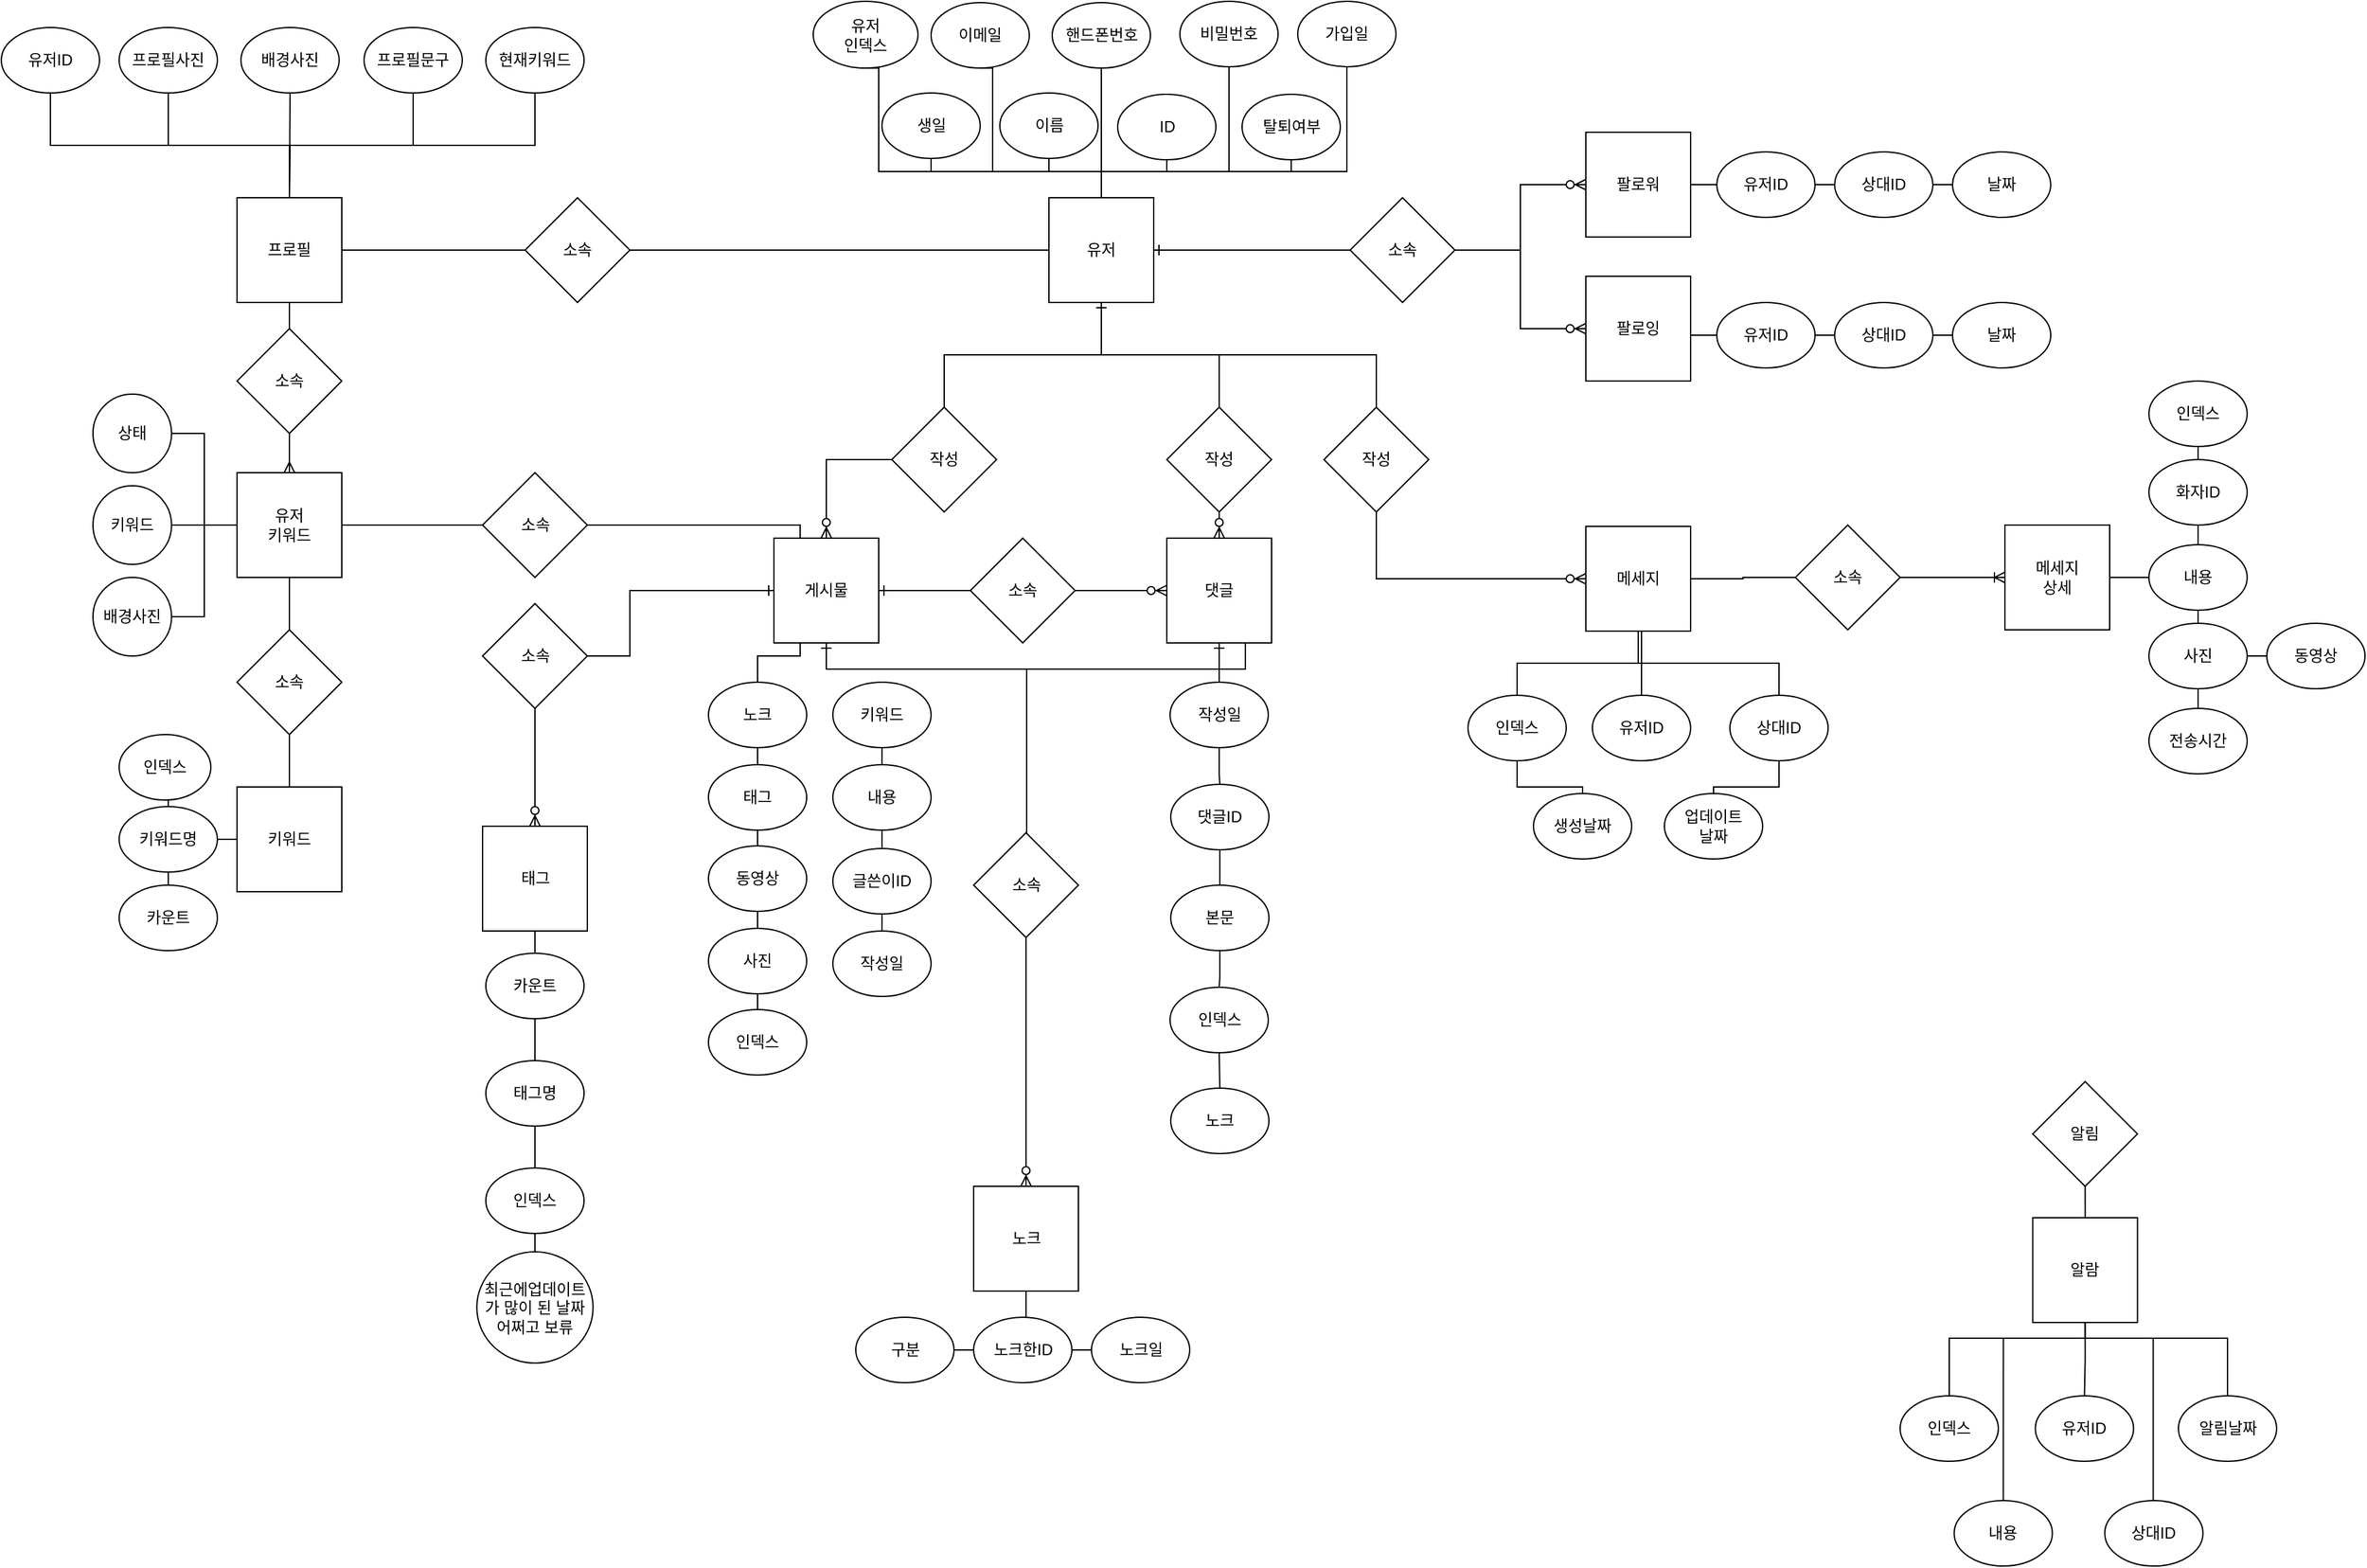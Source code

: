 <mxfile version="14.4.8" type="github">
  <diagram id="OJwl7VF2aaMQ7D2Qhbce" name="Page-1">
    <mxGraphModel dx="3056" dy="1055" grid="1" gridSize="10" guides="1" tooltips="1" connect="1" arrows="1" fold="1" page="1" pageScale="1" pageWidth="1169" pageHeight="1654" math="0" shadow="0">
      <root>
        <mxCell id="0" />
        <mxCell id="1" parent="0" />
        <mxCell id="9PiMVoSSLSlRTzpGpvO3-120" style="edgeStyle=orthogonalEdgeStyle;rounded=0;orthogonalLoop=1;jettySize=auto;html=1;exitX=1;exitY=0.5;exitDx=0;exitDy=0;startArrow=ERone;startFill=0;endArrow=none;endFill=0;" edge="1" parent="1" source="9PiMVoSSLSlRTzpGpvO3-22" target="9PiMVoSSLSlRTzpGpvO3-119">
          <mxGeometry relative="1" as="geometry" />
        </mxCell>
        <mxCell id="9PiMVoSSLSlRTzpGpvO3-180" style="edgeStyle=orthogonalEdgeStyle;rounded=0;orthogonalLoop=1;jettySize=auto;html=1;exitX=0.5;exitY=0;exitDx=0;exitDy=0;startArrow=none;startFill=0;endArrow=none;endFill=0;" edge="1" parent="1" source="9PiMVoSSLSlRTzpGpvO3-22" target="9PiMVoSSLSlRTzpGpvO3-33">
          <mxGeometry relative="1" as="geometry" />
        </mxCell>
        <mxCell id="9PiMVoSSLSlRTzpGpvO3-181" style="edgeStyle=orthogonalEdgeStyle;rounded=0;orthogonalLoop=1;jettySize=auto;html=1;exitX=0.5;exitY=0;exitDx=0;exitDy=0;entryX=0.5;entryY=1;entryDx=0;entryDy=0;startArrow=none;startFill=0;endArrow=none;endFill=0;" edge="1" parent="1" source="9PiMVoSSLSlRTzpGpvO3-22" target="9PiMVoSSLSlRTzpGpvO3-36">
          <mxGeometry relative="1" as="geometry" />
        </mxCell>
        <mxCell id="9PiMVoSSLSlRTzpGpvO3-184" style="edgeStyle=orthogonalEdgeStyle;rounded=0;orthogonalLoop=1;jettySize=auto;html=1;exitX=0.5;exitY=0;exitDx=0;exitDy=0;startArrow=none;startFill=0;endArrow=none;endFill=0;" edge="1" parent="1" source="9PiMVoSSLSlRTzpGpvO3-22" target="9PiMVoSSLSlRTzpGpvO3-60">
          <mxGeometry relative="1" as="geometry">
            <Array as="points">
              <mxPoint x="630" y="140" />
              <mxPoint x="775" y="140" />
            </Array>
          </mxGeometry>
        </mxCell>
        <mxCell id="9PiMVoSSLSlRTzpGpvO3-185" style="edgeStyle=orthogonalEdgeStyle;rounded=0;orthogonalLoop=1;jettySize=auto;html=1;exitX=0.5;exitY=0;exitDx=0;exitDy=0;startArrow=none;startFill=0;endArrow=none;endFill=0;" edge="1" parent="1" source="9PiMVoSSLSlRTzpGpvO3-22" target="9PiMVoSSLSlRTzpGpvO3-38">
          <mxGeometry relative="1" as="geometry">
            <Array as="points">
              <mxPoint x="630" y="140" />
              <mxPoint x="500" y="140" />
            </Array>
          </mxGeometry>
        </mxCell>
        <mxCell id="9PiMVoSSLSlRTzpGpvO3-207" style="edgeStyle=orthogonalEdgeStyle;rounded=0;orthogonalLoop=1;jettySize=auto;html=1;exitX=0.5;exitY=1;exitDx=0;exitDy=0;startArrow=ERone;startFill=0;endArrow=none;endFill=0;" edge="1" parent="1" source="9PiMVoSSLSlRTzpGpvO3-22" target="9PiMVoSSLSlRTzpGpvO3-205">
          <mxGeometry relative="1" as="geometry" />
        </mxCell>
        <mxCell id="9PiMVoSSLSlRTzpGpvO3-237" style="edgeStyle=orthogonalEdgeStyle;rounded=0;orthogonalLoop=1;jettySize=auto;html=1;exitX=0.5;exitY=1;exitDx=0;exitDy=0;startArrow=none;startFill=0;endArrow=none;endFill=0;" edge="1" parent="1" source="9PiMVoSSLSlRTzpGpvO3-22" target="9PiMVoSSLSlRTzpGpvO3-236">
          <mxGeometry relative="1" as="geometry" />
        </mxCell>
        <mxCell id="9PiMVoSSLSlRTzpGpvO3-22" value="유저" style="whiteSpace=wrap;html=1;aspect=fixed;" vertex="1" parent="1">
          <mxGeometry x="590" y="160" width="80" height="80" as="geometry" />
        </mxCell>
        <mxCell id="9PiMVoSSLSlRTzpGpvO3-173" style="edgeStyle=orthogonalEdgeStyle;rounded=0;orthogonalLoop=1;jettySize=auto;html=1;exitX=1;exitY=0.5;exitDx=0;exitDy=0;startArrow=none;startFill=0;endArrow=none;endFill=0;" edge="1" parent="1" source="9PiMVoSSLSlRTzpGpvO3-23" target="9PiMVoSSLSlRTzpGpvO3-70">
          <mxGeometry relative="1" as="geometry" />
        </mxCell>
        <mxCell id="9PiMVoSSLSlRTzpGpvO3-23" value="키워드" style="ellipse;whiteSpace=wrap;html=1;aspect=fixed;" vertex="1" parent="1">
          <mxGeometry x="-140" y="380" width="60" height="60" as="geometry" />
        </mxCell>
        <mxCell id="9PiMVoSSLSlRTzpGpvO3-42" style="edgeStyle=orthogonalEdgeStyle;rounded=0;orthogonalLoop=1;jettySize=auto;html=1;exitX=1;exitY=0.5;exitDx=0;exitDy=0;startArrow=none;startFill=0;endArrow=none;endFill=0;" edge="1" parent="1" source="9PiMVoSSLSlRTzpGpvO3-40" target="9PiMVoSSLSlRTzpGpvO3-41">
          <mxGeometry relative="1" as="geometry" />
        </mxCell>
        <mxCell id="9PiMVoSSLSlRTzpGpvO3-76" style="edgeStyle=orthogonalEdgeStyle;rounded=0;orthogonalLoop=1;jettySize=auto;html=1;exitX=0.5;exitY=1;exitDx=0;exitDy=0;startArrow=none;startFill=0;endArrow=none;endFill=0;" edge="1" parent="1" source="9PiMVoSSLSlRTzpGpvO3-40" target="9PiMVoSSLSlRTzpGpvO3-71">
          <mxGeometry relative="1" as="geometry" />
        </mxCell>
        <mxCell id="9PiMVoSSLSlRTzpGpvO3-40" value="프로필" style="whiteSpace=wrap;html=1;aspect=fixed;gradientColor=#ffffff;" vertex="1" parent="1">
          <mxGeometry x="-30" y="160" width="80" height="80" as="geometry" />
        </mxCell>
        <mxCell id="9PiMVoSSLSlRTzpGpvO3-43" style="edgeStyle=orthogonalEdgeStyle;rounded=0;orthogonalLoop=1;jettySize=auto;html=1;exitX=1;exitY=0.5;exitDx=0;exitDy=0;startArrow=none;startFill=0;endArrow=none;endFill=0;" edge="1" parent="1" source="9PiMVoSSLSlRTzpGpvO3-41" target="9PiMVoSSLSlRTzpGpvO3-22">
          <mxGeometry relative="1" as="geometry" />
        </mxCell>
        <mxCell id="9PiMVoSSLSlRTzpGpvO3-41" value="소속" style="rhombus;whiteSpace=wrap;html=1;gradientColor=#ffffff;" vertex="1" parent="1">
          <mxGeometry x="190" y="160" width="80" height="80" as="geometry" />
        </mxCell>
        <mxCell id="9PiMVoSSLSlRTzpGpvO3-169" style="edgeStyle=orthogonalEdgeStyle;rounded=0;orthogonalLoop=1;jettySize=auto;html=1;exitX=0.5;exitY=1;exitDx=0;exitDy=0;startArrow=none;startFill=0;endArrow=none;endFill=0;" edge="1" parent="1" source="9PiMVoSSLSlRTzpGpvO3-44" target="9PiMVoSSLSlRTzpGpvO3-40">
          <mxGeometry relative="1" as="geometry" />
        </mxCell>
        <mxCell id="9PiMVoSSLSlRTzpGpvO3-44" value="프로필사진" style="ellipse;whiteSpace=wrap;html=1;gradientColor=#ffffff;flipH=1;flipV=1;" vertex="1" parent="1">
          <mxGeometry x="-120" y="30" width="75" height="50" as="geometry" />
        </mxCell>
        <mxCell id="9PiMVoSSLSlRTzpGpvO3-170" style="edgeStyle=orthogonalEdgeStyle;rounded=0;orthogonalLoop=1;jettySize=auto;html=1;exitX=0.5;exitY=1;exitDx=0;exitDy=0;startArrow=none;startFill=0;endArrow=none;endFill=0;" edge="1" parent="1" source="9PiMVoSSLSlRTzpGpvO3-45">
          <mxGeometry relative="1" as="geometry">
            <mxPoint x="10" y="160" as="targetPoint" />
          </mxGeometry>
        </mxCell>
        <mxCell id="9PiMVoSSLSlRTzpGpvO3-45" value="배경사진" style="ellipse;whiteSpace=wrap;html=1;gradientColor=#ffffff;flipH=1;flipV=1;" vertex="1" parent="1">
          <mxGeometry x="-27" y="30" width="75" height="50" as="geometry" />
        </mxCell>
        <mxCell id="9PiMVoSSLSlRTzpGpvO3-57" style="edgeStyle=orthogonalEdgeStyle;rounded=0;orthogonalLoop=1;jettySize=auto;html=1;exitX=0.5;exitY=0;exitDx=0;exitDy=0;startArrow=none;startFill=0;endArrow=none;endFill=0;" edge="1" parent="1" source="9PiMVoSSLSlRTzpGpvO3-47" target="9PiMVoSSLSlRTzpGpvO3-56">
          <mxGeometry relative="1" as="geometry" />
        </mxCell>
        <mxCell id="9PiMVoSSLSlRTzpGpvO3-47" value="키워드" style="whiteSpace=wrap;html=1;aspect=fixed;gradientColor=#ffffff;" vertex="1" parent="1">
          <mxGeometry x="-30" y="610" width="80" height="80" as="geometry" />
        </mxCell>
        <mxCell id="9PiMVoSSLSlRTzpGpvO3-52" style="edgeStyle=orthogonalEdgeStyle;rounded=0;orthogonalLoop=1;jettySize=auto;html=1;exitX=1;exitY=0.5;exitDx=0;exitDy=0;entryX=0;entryY=0.5;entryDx=0;entryDy=0;startArrow=none;startFill=0;endArrow=none;endFill=0;" edge="1" parent="1" source="9PiMVoSSLSlRTzpGpvO3-49" target="9PiMVoSSLSlRTzpGpvO3-47">
          <mxGeometry relative="1" as="geometry" />
        </mxCell>
        <mxCell id="9PiMVoSSLSlRTzpGpvO3-228" style="edgeStyle=orthogonalEdgeStyle;rounded=0;orthogonalLoop=1;jettySize=auto;html=1;exitX=0.5;exitY=1;exitDx=0;exitDy=0;entryX=0.5;entryY=0;entryDx=0;entryDy=0;startArrow=none;startFill=0;endArrow=none;endFill=0;" edge="1" parent="1" source="9PiMVoSSLSlRTzpGpvO3-49" target="9PiMVoSSLSlRTzpGpvO3-130">
          <mxGeometry relative="1" as="geometry" />
        </mxCell>
        <mxCell id="9PiMVoSSLSlRTzpGpvO3-49" value="키워드명" style="ellipse;whiteSpace=wrap;html=1;gradientColor=#ffffff;flipH=1;flipV=1;" vertex="1" parent="1">
          <mxGeometry x="-120" y="625" width="75" height="50" as="geometry" />
        </mxCell>
        <mxCell id="9PiMVoSSLSlRTzpGpvO3-56" value="소속" style="rhombus;whiteSpace=wrap;html=1;gradientColor=#ffffff;" vertex="1" parent="1">
          <mxGeometry x="-30" y="490" width="80" height="80" as="geometry" />
        </mxCell>
        <mxCell id="9PiMVoSSLSlRTzpGpvO3-171" style="edgeStyle=orthogonalEdgeStyle;rounded=0;orthogonalLoop=1;jettySize=auto;html=1;exitX=0.5;exitY=1;exitDx=0;exitDy=0;startArrow=none;startFill=0;endArrow=none;endFill=0;" edge="1" parent="1" source="9PiMVoSSLSlRTzpGpvO3-59" target="9PiMVoSSLSlRTzpGpvO3-40">
          <mxGeometry relative="1" as="geometry" />
        </mxCell>
        <mxCell id="9PiMVoSSLSlRTzpGpvO3-59" value="프로필문구" style="ellipse;whiteSpace=wrap;html=1;gradientColor=#ffffff;flipH=1;flipV=1;" vertex="1" parent="1">
          <mxGeometry x="67" y="30" width="75" height="50" as="geometry" />
        </mxCell>
        <mxCell id="9PiMVoSSLSlRTzpGpvO3-168" style="edgeStyle=orthogonalEdgeStyle;rounded=0;orthogonalLoop=1;jettySize=auto;html=1;exitX=0.5;exitY=1;exitDx=0;exitDy=0;startArrow=none;startFill=0;endArrow=none;endFill=0;" edge="1" parent="1" source="9PiMVoSSLSlRTzpGpvO3-69">
          <mxGeometry relative="1" as="geometry">
            <mxPoint x="197.87" y="80.348" as="targetPoint" />
          </mxGeometry>
        </mxCell>
        <mxCell id="9PiMVoSSLSlRTzpGpvO3-172" style="edgeStyle=orthogonalEdgeStyle;rounded=0;orthogonalLoop=1;jettySize=auto;html=1;exitX=0.5;exitY=1;exitDx=0;exitDy=0;startArrow=none;startFill=0;endArrow=none;endFill=0;" edge="1" parent="1" source="9PiMVoSSLSlRTzpGpvO3-69">
          <mxGeometry relative="1" as="geometry">
            <mxPoint x="10" y="160" as="targetPoint" />
          </mxGeometry>
        </mxCell>
        <mxCell id="9PiMVoSSLSlRTzpGpvO3-69" value="현재키워드" style="ellipse;whiteSpace=wrap;html=1;gradientColor=#ffffff;flipH=1;flipV=1;" vertex="1" parent="1">
          <mxGeometry x="160" y="30" width="75" height="50" as="geometry" />
        </mxCell>
        <mxCell id="9PiMVoSSLSlRTzpGpvO3-78" style="edgeStyle=orthogonalEdgeStyle;rounded=0;orthogonalLoop=1;jettySize=auto;html=1;exitX=0.5;exitY=1;exitDx=0;exitDy=0;startArrow=none;startFill=0;endArrow=none;endFill=0;" edge="1" parent="1" source="9PiMVoSSLSlRTzpGpvO3-70" target="9PiMVoSSLSlRTzpGpvO3-56">
          <mxGeometry relative="1" as="geometry" />
        </mxCell>
        <mxCell id="9PiMVoSSLSlRTzpGpvO3-174" style="edgeStyle=orthogonalEdgeStyle;rounded=0;orthogonalLoop=1;jettySize=auto;html=1;exitX=0;exitY=0.5;exitDx=0;exitDy=0;startArrow=none;startFill=0;endArrow=none;endFill=0;" edge="1" parent="1" source="9PiMVoSSLSlRTzpGpvO3-70" target="9PiMVoSSLSlRTzpGpvO3-79">
          <mxGeometry relative="1" as="geometry" />
        </mxCell>
        <mxCell id="9PiMVoSSLSlRTzpGpvO3-175" style="edgeStyle=orthogonalEdgeStyle;rounded=0;orthogonalLoop=1;jettySize=auto;html=1;exitX=0;exitY=0.5;exitDx=0;exitDy=0;entryX=1;entryY=0.5;entryDx=0;entryDy=0;startArrow=none;startFill=0;endArrow=none;endFill=0;" edge="1" parent="1" source="9PiMVoSSLSlRTzpGpvO3-70" target="9PiMVoSSLSlRTzpGpvO3-72">
          <mxGeometry relative="1" as="geometry" />
        </mxCell>
        <mxCell id="9PiMVoSSLSlRTzpGpvO3-70" value="유저&lt;br&gt;키워드" style="whiteSpace=wrap;html=1;aspect=fixed;gradientColor=#ffffff;" vertex="1" parent="1">
          <mxGeometry x="-30" y="370" width="80" height="80" as="geometry" />
        </mxCell>
        <mxCell id="9PiMVoSSLSlRTzpGpvO3-77" style="edgeStyle=orthogonalEdgeStyle;rounded=0;orthogonalLoop=1;jettySize=auto;html=1;exitX=0.5;exitY=1;exitDx=0;exitDy=0;entryX=0.5;entryY=0;entryDx=0;entryDy=0;startArrow=none;startFill=0;endArrow=ERmany;endFill=0;" edge="1" parent="1" source="9PiMVoSSLSlRTzpGpvO3-71" target="9PiMVoSSLSlRTzpGpvO3-70">
          <mxGeometry relative="1" as="geometry" />
        </mxCell>
        <mxCell id="9PiMVoSSLSlRTzpGpvO3-71" value="소속" style="rhombus;whiteSpace=wrap;html=1;gradientColor=#ffffff;" vertex="1" parent="1">
          <mxGeometry x="-30" y="260" width="80" height="80" as="geometry" />
        </mxCell>
        <mxCell id="9PiMVoSSLSlRTzpGpvO3-72" value="배경사진" style="ellipse;whiteSpace=wrap;html=1;aspect=fixed;" vertex="1" parent="1">
          <mxGeometry x="-140" y="450" width="60" height="60" as="geometry" />
        </mxCell>
        <mxCell id="9PiMVoSSLSlRTzpGpvO3-79" value="상태" style="ellipse;whiteSpace=wrap;html=1;aspect=fixed;" vertex="1" parent="1">
          <mxGeometry x="-140" y="310" width="60" height="60" as="geometry" />
        </mxCell>
        <mxCell id="9PiMVoSSLSlRTzpGpvO3-240" style="edgeStyle=orthogonalEdgeStyle;rounded=0;orthogonalLoop=1;jettySize=auto;html=1;exitX=1;exitY=0.5;exitDx=0;exitDy=0;startArrow=ERone;startFill=0;endArrow=none;endFill=0;" edge="1" parent="1" source="9PiMVoSSLSlRTzpGpvO3-83" target="9PiMVoSSLSlRTzpGpvO3-239">
          <mxGeometry relative="1" as="geometry" />
        </mxCell>
        <mxCell id="9PiMVoSSLSlRTzpGpvO3-253" style="edgeStyle=orthogonalEdgeStyle;rounded=0;orthogonalLoop=1;jettySize=auto;html=1;exitX=0.5;exitY=1;exitDx=0;exitDy=0;startArrow=ERone;startFill=0;endArrow=none;endFill=0;" edge="1" parent="1" source="9PiMVoSSLSlRTzpGpvO3-83" target="9PiMVoSSLSlRTzpGpvO3-249">
          <mxGeometry relative="1" as="geometry">
            <Array as="points">
              <mxPoint x="420" y="520" />
              <mxPoint x="573" y="520" />
            </Array>
          </mxGeometry>
        </mxCell>
        <mxCell id="9PiMVoSSLSlRTzpGpvO3-83" value="게시물" style="whiteSpace=wrap;html=1;aspect=fixed;gradientColor=#ffffff;" vertex="1" parent="1">
          <mxGeometry x="380" y="420" width="80" height="80" as="geometry" />
        </mxCell>
        <mxCell id="9PiMVoSSLSlRTzpGpvO3-259" style="edgeStyle=orthogonalEdgeStyle;rounded=0;orthogonalLoop=1;jettySize=auto;html=1;exitX=0.5;exitY=1;exitDx=0;exitDy=0;startArrow=none;startFill=0;endArrow=none;endFill=0;" edge="1" parent="1" source="9PiMVoSSLSlRTzpGpvO3-87" target="9PiMVoSSLSlRTzpGpvO3-86">
          <mxGeometry relative="1" as="geometry" />
        </mxCell>
        <mxCell id="9PiMVoSSLSlRTzpGpvO3-87" value="동영상" style="ellipse;whiteSpace=wrap;html=1;gradientColor=#ffffff;flipH=1;flipV=1;" vertex="1" parent="1">
          <mxGeometry x="330" y="655" width="75" height="50" as="geometry" />
        </mxCell>
        <mxCell id="9PiMVoSSLSlRTzpGpvO3-229" style="edgeStyle=orthogonalEdgeStyle;rounded=0;orthogonalLoop=1;jettySize=auto;html=1;exitX=0.5;exitY=1;exitDx=0;exitDy=0;entryX=0.5;entryY=0;entryDx=0;entryDy=0;startArrow=none;startFill=0;endArrow=none;endFill=0;" edge="1" parent="1" source="9PiMVoSSLSlRTzpGpvO3-90" target="9PiMVoSSLSlRTzpGpvO3-49">
          <mxGeometry relative="1" as="geometry" />
        </mxCell>
        <mxCell id="9PiMVoSSLSlRTzpGpvO3-90" value="인덱스" style="ellipse;whiteSpace=wrap;html=1;gradientColor=#ffffff;flipH=1;flipV=1;" vertex="1" parent="1">
          <mxGeometry x="-120" y="570" width="70" height="50" as="geometry" />
        </mxCell>
        <mxCell id="9PiMVoSSLSlRTzpGpvO3-254" style="edgeStyle=orthogonalEdgeStyle;rounded=0;orthogonalLoop=1;jettySize=auto;html=1;exitX=0.5;exitY=1;exitDx=0;exitDy=0;startArrow=ERone;startFill=0;endArrow=none;endFill=0;" edge="1" parent="1" source="9PiMVoSSLSlRTzpGpvO3-94" target="9PiMVoSSLSlRTzpGpvO3-249">
          <mxGeometry relative="1" as="geometry">
            <Array as="points">
              <mxPoint x="720" y="520" />
              <mxPoint x="573" y="520" />
            </Array>
          </mxGeometry>
        </mxCell>
        <mxCell id="9PiMVoSSLSlRTzpGpvO3-272" style="edgeStyle=orthogonalEdgeStyle;rounded=0;orthogonalLoop=1;jettySize=auto;html=1;exitX=0.75;exitY=1;exitDx=0;exitDy=0;startArrow=none;startFill=0;endArrow=none;endFill=0;" edge="1" parent="1" source="9PiMVoSSLSlRTzpGpvO3-94" target="9PiMVoSSLSlRTzpGpvO3-96">
          <mxGeometry relative="1" as="geometry" />
        </mxCell>
        <mxCell id="9PiMVoSSLSlRTzpGpvO3-94" value="댓글" style="whiteSpace=wrap;html=1;aspect=fixed;gradientColor=#ffffff;" vertex="1" parent="1">
          <mxGeometry x="680" y="420" width="80" height="80" as="geometry" />
        </mxCell>
        <mxCell id="9PiMVoSSLSlRTzpGpvO3-273" style="edgeStyle=orthogonalEdgeStyle;rounded=0;orthogonalLoop=1;jettySize=auto;html=1;exitX=0.5;exitY=1;exitDx=0;exitDy=0;startArrow=none;startFill=0;endArrow=none;endFill=0;" edge="1" parent="1" source="9PiMVoSSLSlRTzpGpvO3-96" target="9PiMVoSSLSlRTzpGpvO3-98">
          <mxGeometry relative="1" as="geometry" />
        </mxCell>
        <mxCell id="9PiMVoSSLSlRTzpGpvO3-96" value="작성일" style="ellipse;whiteSpace=wrap;html=1;gradientColor=#ffffff;flipH=1;flipV=1;" vertex="1" parent="1">
          <mxGeometry x="682.5" y="530" width="75" height="50" as="geometry" />
        </mxCell>
        <mxCell id="9PiMVoSSLSlRTzpGpvO3-275" style="edgeStyle=orthogonalEdgeStyle;rounded=0;orthogonalLoop=1;jettySize=auto;html=1;exitX=0.5;exitY=1;exitDx=0;exitDy=0;startArrow=none;startFill=0;endArrow=none;endFill=0;" edge="1" parent="1" source="9PiMVoSSLSlRTzpGpvO3-97" target="9PiMVoSSLSlRTzpGpvO3-101">
          <mxGeometry relative="1" as="geometry" />
        </mxCell>
        <mxCell id="9PiMVoSSLSlRTzpGpvO3-97" value="본문" style="ellipse;whiteSpace=wrap;html=1;gradientColor=#ffffff;flipH=1;flipV=1;" vertex="1" parent="1">
          <mxGeometry x="683" y="685" width="75" height="50" as="geometry" />
        </mxCell>
        <mxCell id="9PiMVoSSLSlRTzpGpvO3-274" style="edgeStyle=orthogonalEdgeStyle;rounded=0;orthogonalLoop=1;jettySize=auto;html=1;exitX=0.5;exitY=1;exitDx=0;exitDy=0;entryX=0.5;entryY=0;entryDx=0;entryDy=0;startArrow=none;startFill=0;endArrow=none;endFill=0;" edge="1" parent="1" source="9PiMVoSSLSlRTzpGpvO3-98" target="9PiMVoSSLSlRTzpGpvO3-97">
          <mxGeometry relative="1" as="geometry" />
        </mxCell>
        <mxCell id="9PiMVoSSLSlRTzpGpvO3-98" value="댓글ID" style="ellipse;whiteSpace=wrap;html=1;gradientColor=#ffffff;flipH=1;flipV=1;" vertex="1" parent="1">
          <mxGeometry x="683" y="608" width="75" height="50" as="geometry" />
        </mxCell>
        <mxCell id="9PiMVoSSLSlRTzpGpvO3-100" value="노크" style="ellipse;whiteSpace=wrap;html=1;gradientColor=#ffffff;flipH=1;flipV=1;" vertex="1" parent="1">
          <mxGeometry x="683" y="840" width="75" height="50" as="geometry" />
        </mxCell>
        <mxCell id="9PiMVoSSLSlRTzpGpvO3-276" style="edgeStyle=orthogonalEdgeStyle;rounded=0;orthogonalLoop=1;jettySize=auto;html=1;exitX=0.5;exitY=1;exitDx=0;exitDy=0;entryX=0.5;entryY=0;entryDx=0;entryDy=0;startArrow=none;startFill=0;endArrow=none;endFill=0;" edge="1" parent="1" source="9PiMVoSSLSlRTzpGpvO3-101" target="9PiMVoSSLSlRTzpGpvO3-100">
          <mxGeometry relative="1" as="geometry" />
        </mxCell>
        <mxCell id="9PiMVoSSLSlRTzpGpvO3-101" value="인덱스" style="ellipse;whiteSpace=wrap;html=1;gradientColor=#ffffff;flipH=1;flipV=1;" vertex="1" parent="1">
          <mxGeometry x="682.5" y="763" width="75" height="50" as="geometry" />
        </mxCell>
        <mxCell id="9PiMVoSSLSlRTzpGpvO3-103" value="노크" style="whiteSpace=wrap;html=1;aspect=fixed;gradientColor=#ffffff;" vertex="1" parent="1">
          <mxGeometry x="532.5" y="915" width="80" height="80" as="geometry" />
        </mxCell>
        <mxCell id="9PiMVoSSLSlRTzpGpvO3-128" value="" style="edgeStyle=orthogonalEdgeStyle;rounded=0;orthogonalLoop=1;jettySize=auto;html=1;startArrow=none;startFill=0;endArrow=none;endFill=0;" edge="1" parent="1" source="9PiMVoSSLSlRTzpGpvO3-104" target="9PiMVoSSLSlRTzpGpvO3-103">
          <mxGeometry relative="1" as="geometry" />
        </mxCell>
        <mxCell id="9PiMVoSSLSlRTzpGpvO3-104" value="구분" style="ellipse;whiteSpace=wrap;html=1;gradientColor=#ffffff;flipH=1;flipV=1;" vertex="1" parent="1">
          <mxGeometry x="442.5" y="1015" width="75" height="50" as="geometry" />
        </mxCell>
        <mxCell id="9PiMVoSSLSlRTzpGpvO3-248" style="edgeStyle=orthogonalEdgeStyle;rounded=0;orthogonalLoop=1;jettySize=auto;html=1;exitX=1;exitY=0.5;exitDx=0;exitDy=0;entryX=0;entryY=0.5;entryDx=0;entryDy=0;startArrow=none;startFill=0;endArrow=none;endFill=0;" edge="1" parent="1" source="9PiMVoSSLSlRTzpGpvO3-105" target="9PiMVoSSLSlRTzpGpvO3-106">
          <mxGeometry relative="1" as="geometry" />
        </mxCell>
        <mxCell id="9PiMVoSSLSlRTzpGpvO3-105" value="노크한ID" style="ellipse;whiteSpace=wrap;html=1;gradientColor=#ffffff;flipH=1;flipV=1;" vertex="1" parent="1">
          <mxGeometry x="532.5" y="1015" width="75" height="50" as="geometry" />
        </mxCell>
        <mxCell id="9PiMVoSSLSlRTzpGpvO3-106" value="노크일" style="ellipse;whiteSpace=wrap;html=1;gradientColor=#ffffff;flipH=1;flipV=1;" vertex="1" parent="1">
          <mxGeometry x="622.5" y="1015" width="75" height="50" as="geometry" />
        </mxCell>
        <mxCell id="9PiMVoSSLSlRTzpGpvO3-110" value="팔로워" style="whiteSpace=wrap;html=1;aspect=fixed;" vertex="1" parent="1">
          <mxGeometry x="1000" y="110" width="80" height="80" as="geometry" />
        </mxCell>
        <mxCell id="9PiMVoSSLSlRTzpGpvO3-198" style="edgeStyle=orthogonalEdgeStyle;rounded=0;orthogonalLoop=1;jettySize=auto;html=1;exitX=0;exitY=0.5;exitDx=0;exitDy=0;entryX=1;entryY=0.5;entryDx=0;entryDy=0;startArrow=none;startFill=0;endArrow=none;endFill=0;" edge="1" parent="1" source="9PiMVoSSLSlRTzpGpvO3-111" target="9PiMVoSSLSlRTzpGpvO3-110">
          <mxGeometry relative="1" as="geometry" />
        </mxCell>
        <mxCell id="9PiMVoSSLSlRTzpGpvO3-111" value="유저ID" style="ellipse;whiteSpace=wrap;html=1;gradientColor=#ffffff;flipH=1;flipV=1;" vertex="1" parent="1">
          <mxGeometry x="1100" y="125" width="75" height="50" as="geometry" />
        </mxCell>
        <mxCell id="9PiMVoSSLSlRTzpGpvO3-199" style="edgeStyle=orthogonalEdgeStyle;rounded=0;orthogonalLoop=1;jettySize=auto;html=1;exitX=0;exitY=0.5;exitDx=0;exitDy=0;entryX=1;entryY=0.5;entryDx=0;entryDy=0;startArrow=none;startFill=0;endArrow=none;endFill=0;" edge="1" parent="1" source="9PiMVoSSLSlRTzpGpvO3-113" target="9PiMVoSSLSlRTzpGpvO3-111">
          <mxGeometry relative="1" as="geometry" />
        </mxCell>
        <mxCell id="9PiMVoSSLSlRTzpGpvO3-113" value="상대ID" style="ellipse;whiteSpace=wrap;html=1;gradientColor=#ffffff;flipH=1;flipV=1;" vertex="1" parent="1">
          <mxGeometry x="1190" y="125" width="75" height="50" as="geometry" />
        </mxCell>
        <mxCell id="9PiMVoSSLSlRTzpGpvO3-114" value="팔로잉" style="whiteSpace=wrap;html=1;aspect=fixed;" vertex="1" parent="1">
          <mxGeometry x="1000" y="220" width="80" height="80" as="geometry" />
        </mxCell>
        <mxCell id="9PiMVoSSLSlRTzpGpvO3-201" style="edgeStyle=orthogonalEdgeStyle;rounded=0;orthogonalLoop=1;jettySize=auto;html=1;exitX=0;exitY=0.5;exitDx=0;exitDy=0;entryX=1;entryY=0.5;entryDx=0;entryDy=0;startArrow=none;startFill=0;endArrow=none;endFill=0;" edge="1" parent="1" source="9PiMVoSSLSlRTzpGpvO3-115" target="9PiMVoSSLSlRTzpGpvO3-114">
          <mxGeometry relative="1" as="geometry" />
        </mxCell>
        <mxCell id="9PiMVoSSLSlRTzpGpvO3-115" value="유저ID" style="ellipse;whiteSpace=wrap;html=1;gradientColor=#ffffff;flipH=1;flipV=1;" vertex="1" parent="1">
          <mxGeometry x="1100" y="240" width="75" height="50" as="geometry" />
        </mxCell>
        <mxCell id="9PiMVoSSLSlRTzpGpvO3-202" style="edgeStyle=orthogonalEdgeStyle;rounded=0;orthogonalLoop=1;jettySize=auto;html=1;exitX=0;exitY=0.5;exitDx=0;exitDy=0;entryX=1;entryY=0.5;entryDx=0;entryDy=0;startArrow=none;startFill=0;endArrow=none;endFill=0;" edge="1" parent="1" source="9PiMVoSSLSlRTzpGpvO3-116" target="9PiMVoSSLSlRTzpGpvO3-115">
          <mxGeometry relative="1" as="geometry" />
        </mxCell>
        <mxCell id="9PiMVoSSLSlRTzpGpvO3-116" value="상대ID" style="ellipse;whiteSpace=wrap;html=1;gradientColor=#ffffff;flipH=1;flipV=1;" vertex="1" parent="1">
          <mxGeometry x="1190" y="240" width="75" height="50" as="geometry" />
        </mxCell>
        <mxCell id="9PiMVoSSLSlRTzpGpvO3-200" style="edgeStyle=orthogonalEdgeStyle;rounded=0;orthogonalLoop=1;jettySize=auto;html=1;exitX=0;exitY=0.5;exitDx=0;exitDy=0;entryX=1;entryY=0.5;entryDx=0;entryDy=0;startArrow=none;startFill=0;endArrow=none;endFill=0;" edge="1" parent="1" source="9PiMVoSSLSlRTzpGpvO3-117" target="9PiMVoSSLSlRTzpGpvO3-113">
          <mxGeometry relative="1" as="geometry" />
        </mxCell>
        <mxCell id="9PiMVoSSLSlRTzpGpvO3-117" value="날짜" style="ellipse;whiteSpace=wrap;html=1;gradientColor=#ffffff;flipH=1;flipV=1;" vertex="1" parent="1">
          <mxGeometry x="1280" y="125" width="75" height="50" as="geometry" />
        </mxCell>
        <mxCell id="9PiMVoSSLSlRTzpGpvO3-204" style="edgeStyle=orthogonalEdgeStyle;rounded=0;orthogonalLoop=1;jettySize=auto;html=1;exitX=0;exitY=0.5;exitDx=0;exitDy=0;entryX=1;entryY=0.5;entryDx=0;entryDy=0;startArrow=none;startFill=0;endArrow=none;endFill=0;" edge="1" parent="1" source="9PiMVoSSLSlRTzpGpvO3-118" target="9PiMVoSSLSlRTzpGpvO3-116">
          <mxGeometry relative="1" as="geometry" />
        </mxCell>
        <mxCell id="9PiMVoSSLSlRTzpGpvO3-118" value="날짜" style="ellipse;whiteSpace=wrap;html=1;gradientColor=#ffffff;flipH=1;flipV=1;" vertex="1" parent="1">
          <mxGeometry x="1280" y="240" width="75" height="50" as="geometry" />
        </mxCell>
        <mxCell id="9PiMVoSSLSlRTzpGpvO3-121" style="edgeStyle=orthogonalEdgeStyle;rounded=0;orthogonalLoop=1;jettySize=auto;html=1;exitX=1;exitY=0.5;exitDx=0;exitDy=0;entryX=0;entryY=0.5;entryDx=0;entryDy=0;startArrow=none;startFill=0;endArrow=ERzeroToMany;endFill=1;" edge="1" parent="1" source="9PiMVoSSLSlRTzpGpvO3-119" target="9PiMVoSSLSlRTzpGpvO3-110">
          <mxGeometry relative="1" as="geometry" />
        </mxCell>
        <mxCell id="9PiMVoSSLSlRTzpGpvO3-123" style="edgeStyle=orthogonalEdgeStyle;rounded=0;orthogonalLoop=1;jettySize=auto;html=1;exitX=1;exitY=0.5;exitDx=0;exitDy=0;startArrow=none;startFill=0;endArrow=ERzeroToMany;endFill=1;" edge="1" parent="1" source="9PiMVoSSLSlRTzpGpvO3-119" target="9PiMVoSSLSlRTzpGpvO3-114">
          <mxGeometry relative="1" as="geometry" />
        </mxCell>
        <mxCell id="9PiMVoSSLSlRTzpGpvO3-119" value="소속" style="rhombus;whiteSpace=wrap;html=1;gradientColor=#ffffff;" vertex="1" parent="1">
          <mxGeometry x="820" y="160" width="80" height="80" as="geometry" />
        </mxCell>
        <mxCell id="9PiMVoSSLSlRTzpGpvO3-268" style="edgeStyle=orthogonalEdgeStyle;rounded=0;orthogonalLoop=1;jettySize=auto;html=1;exitX=0.5;exitY=1;exitDx=0;exitDy=0;startArrow=none;startFill=0;endArrow=none;endFill=0;" edge="1" parent="1" source="9PiMVoSSLSlRTzpGpvO3-124" target="9PiMVoSSLSlRTzpGpvO3-129">
          <mxGeometry relative="1" as="geometry" />
        </mxCell>
        <mxCell id="9PiMVoSSLSlRTzpGpvO3-124" value="태그" style="whiteSpace=wrap;html=1;aspect=fixed;gradientColor=#ffffff;" vertex="1" parent="1">
          <mxGeometry x="157.5" y="640" width="80" height="80" as="geometry" />
        </mxCell>
        <mxCell id="9PiMVoSSLSlRTzpGpvO3-270" style="edgeStyle=orthogonalEdgeStyle;rounded=0;orthogonalLoop=1;jettySize=auto;html=1;exitX=0.5;exitY=1;exitDx=0;exitDy=0;startArrow=none;startFill=0;endArrow=none;endFill=0;" edge="1" parent="1" source="9PiMVoSSLSlRTzpGpvO3-125" target="9PiMVoSSLSlRTzpGpvO3-126">
          <mxGeometry relative="1" as="geometry" />
        </mxCell>
        <mxCell id="9PiMVoSSLSlRTzpGpvO3-125" value="태그명" style="ellipse;whiteSpace=wrap;html=1;gradientColor=#ffffff;flipH=1;flipV=1;" vertex="1" parent="1">
          <mxGeometry x="160" y="819" width="75" height="50" as="geometry" />
        </mxCell>
        <mxCell id="9PiMVoSSLSlRTzpGpvO3-271" style="edgeStyle=orthogonalEdgeStyle;rounded=0;orthogonalLoop=1;jettySize=auto;html=1;exitX=0.5;exitY=1;exitDx=0;exitDy=0;startArrow=none;startFill=0;endArrow=none;endFill=0;" edge="1" parent="1" source="9PiMVoSSLSlRTzpGpvO3-126" target="9PiMVoSSLSlRTzpGpvO3-134">
          <mxGeometry relative="1" as="geometry" />
        </mxCell>
        <mxCell id="9PiMVoSSLSlRTzpGpvO3-126" value="인덱스" style="ellipse;whiteSpace=wrap;html=1;gradientColor=#ffffff;flipH=1;flipV=1;" vertex="1" parent="1">
          <mxGeometry x="160" y="901" width="75" height="50" as="geometry" />
        </mxCell>
        <mxCell id="9PiMVoSSLSlRTzpGpvO3-269" style="edgeStyle=orthogonalEdgeStyle;rounded=0;orthogonalLoop=1;jettySize=auto;html=1;exitX=0.5;exitY=1;exitDx=0;exitDy=0;startArrow=none;startFill=0;endArrow=none;endFill=0;" edge="1" parent="1" source="9PiMVoSSLSlRTzpGpvO3-129" target="9PiMVoSSLSlRTzpGpvO3-125">
          <mxGeometry relative="1" as="geometry" />
        </mxCell>
        <mxCell id="9PiMVoSSLSlRTzpGpvO3-129" value="카운트" style="ellipse;whiteSpace=wrap;html=1;gradientColor=#ffffff;flipH=1;flipV=1;" vertex="1" parent="1">
          <mxGeometry x="160" y="737" width="75" height="50" as="geometry" />
        </mxCell>
        <mxCell id="9PiMVoSSLSlRTzpGpvO3-130" value="카운트" style="ellipse;whiteSpace=wrap;html=1;gradientColor=#ffffff;flipH=1;flipV=1;" vertex="1" parent="1">
          <mxGeometry x="-120" y="685" width="75" height="50" as="geometry" />
        </mxCell>
        <mxCell id="9PiMVoSSLSlRTzpGpvO3-134" value="최근에업데이트가 많이 된 날짜 어쩌고 보류" style="ellipse;whiteSpace=wrap;html=1;gradientColor=#ffffff;flipH=1;flipV=1;" vertex="1" parent="1">
          <mxGeometry x="153.125" y="965" width="88.75" height="85" as="geometry" />
        </mxCell>
        <mxCell id="9PiMVoSSLSlRTzpGpvO3-209" style="edgeStyle=orthogonalEdgeStyle;rounded=0;orthogonalLoop=1;jettySize=auto;html=1;exitX=1;exitY=0.5;exitDx=0;exitDy=0;entryX=0;entryY=0.5;entryDx=0;entryDy=0;startArrow=none;startFill=0;endArrow=none;endFill=0;" edge="1" parent="1" source="9PiMVoSSLSlRTzpGpvO3-136" target="9PiMVoSSLSlRTzpGpvO3-206">
          <mxGeometry relative="1" as="geometry" />
        </mxCell>
        <mxCell id="9PiMVoSSLSlRTzpGpvO3-283" style="edgeStyle=orthogonalEdgeStyle;rounded=0;orthogonalLoop=1;jettySize=auto;html=1;exitX=0.5;exitY=1;exitDx=0;exitDy=0;startArrow=none;startFill=0;endArrow=none;endFill=0;entryX=0.5;entryY=0;entryDx=0;entryDy=0;" edge="1" parent="1" source="9PiMVoSSLSlRTzpGpvO3-136" target="9PiMVoSSLSlRTzpGpvO3-145">
          <mxGeometry relative="1" as="geometry">
            <Array as="points">
              <mxPoint x="1043" y="491" />
            </Array>
          </mxGeometry>
        </mxCell>
        <mxCell id="9PiMVoSSLSlRTzpGpvO3-284" style="edgeStyle=orthogonalEdgeStyle;rounded=0;orthogonalLoop=1;jettySize=auto;html=1;exitX=0.5;exitY=1;exitDx=0;exitDy=0;startArrow=none;startFill=0;endArrow=none;endFill=0;" edge="1" parent="1" source="9PiMVoSSLSlRTzpGpvO3-136" target="9PiMVoSSLSlRTzpGpvO3-142">
          <mxGeometry relative="1" as="geometry" />
        </mxCell>
        <mxCell id="9PiMVoSSLSlRTzpGpvO3-285" style="edgeStyle=orthogonalEdgeStyle;rounded=0;orthogonalLoop=1;jettySize=auto;html=1;exitX=0.5;exitY=1;exitDx=0;exitDy=0;startArrow=none;startFill=0;endArrow=none;endFill=0;" edge="1" parent="1" source="9PiMVoSSLSlRTzpGpvO3-136" target="9PiMVoSSLSlRTzpGpvO3-152">
          <mxGeometry relative="1" as="geometry" />
        </mxCell>
        <mxCell id="9PiMVoSSLSlRTzpGpvO3-136" value="메세지" style="whiteSpace=wrap;html=1;aspect=fixed;gradientColor=#ffffff;" vertex="1" parent="1">
          <mxGeometry x="1000" y="411" width="80" height="80" as="geometry" />
        </mxCell>
        <mxCell id="9PiMVoSSLSlRTzpGpvO3-139" value="업데이트&lt;br&gt;날짜" style="ellipse;whiteSpace=wrap;html=1;gradientColor=#ffffff;flipH=1;flipV=1;" vertex="1" parent="1">
          <mxGeometry x="1060" y="615" width="75" height="50" as="geometry" />
        </mxCell>
        <mxCell id="9PiMVoSSLSlRTzpGpvO3-140" value="메세지&lt;br&gt;상세" style="whiteSpace=wrap;html=1;aspect=fixed;gradientColor=#ffffff;" vertex="1" parent="1">
          <mxGeometry x="1320" y="410" width="80" height="80" as="geometry" />
        </mxCell>
        <mxCell id="9PiMVoSSLSlRTzpGpvO3-277" style="edgeStyle=orthogonalEdgeStyle;rounded=0;orthogonalLoop=1;jettySize=auto;html=1;exitX=0.5;exitY=1;exitDx=0;exitDy=0;startArrow=none;startFill=0;endArrow=none;endFill=0;" edge="1" parent="1" source="9PiMVoSSLSlRTzpGpvO3-141" target="9PiMVoSSLSlRTzpGpvO3-143">
          <mxGeometry relative="1" as="geometry" />
        </mxCell>
        <mxCell id="9PiMVoSSLSlRTzpGpvO3-141" value="인덱스" style="ellipse;whiteSpace=wrap;html=1;gradientColor=#ffffff;flipH=1;flipV=1;" vertex="1" parent="1">
          <mxGeometry x="1430" y="300" width="75" height="50" as="geometry" />
        </mxCell>
        <mxCell id="9PiMVoSSLSlRTzpGpvO3-286" style="edgeStyle=orthogonalEdgeStyle;rounded=0;orthogonalLoop=1;jettySize=auto;html=1;exitX=0.5;exitY=1;exitDx=0;exitDy=0;startArrow=none;startFill=0;endArrow=none;endFill=0;" edge="1" parent="1" source="9PiMVoSSLSlRTzpGpvO3-142" target="9PiMVoSSLSlRTzpGpvO3-161">
          <mxGeometry relative="1" as="geometry" />
        </mxCell>
        <mxCell id="9PiMVoSSLSlRTzpGpvO3-142" value="인덱스" style="ellipse;whiteSpace=wrap;html=1;gradientColor=#ffffff;flipH=1;flipV=1;" vertex="1" parent="1">
          <mxGeometry x="910" y="540" width="75" height="50" as="geometry" />
        </mxCell>
        <mxCell id="9PiMVoSSLSlRTzpGpvO3-278" style="edgeStyle=orthogonalEdgeStyle;rounded=0;orthogonalLoop=1;jettySize=auto;html=1;exitX=0.5;exitY=1;exitDx=0;exitDy=0;entryX=0.5;entryY=0;entryDx=0;entryDy=0;startArrow=none;startFill=0;endArrow=none;endFill=0;" edge="1" parent="1" source="9PiMVoSSLSlRTzpGpvO3-143" target="9PiMVoSSLSlRTzpGpvO3-157">
          <mxGeometry relative="1" as="geometry" />
        </mxCell>
        <mxCell id="9PiMVoSSLSlRTzpGpvO3-143" value="화자ID" style="ellipse;whiteSpace=wrap;html=1;gradientColor=#ffffff;flipH=1;flipV=1;" vertex="1" parent="1">
          <mxGeometry x="1430" y="360" width="75" height="50" as="geometry" />
        </mxCell>
        <mxCell id="9PiMVoSSLSlRTzpGpvO3-145" value="유저ID" style="ellipse;whiteSpace=wrap;html=1;gradientColor=#ffffff;flipH=1;flipV=1;" vertex="1" parent="1">
          <mxGeometry x="1005" y="540" width="75" height="50" as="geometry" />
        </mxCell>
        <mxCell id="9PiMVoSSLSlRTzpGpvO3-287" style="edgeStyle=orthogonalEdgeStyle;rounded=0;orthogonalLoop=1;jettySize=auto;html=1;exitX=0.5;exitY=1;exitDx=0;exitDy=0;entryX=0.5;entryY=0;entryDx=0;entryDy=0;startArrow=none;startFill=0;endArrow=none;endFill=0;" edge="1" parent="1" source="9PiMVoSSLSlRTzpGpvO3-152" target="9PiMVoSSLSlRTzpGpvO3-139">
          <mxGeometry relative="1" as="geometry" />
        </mxCell>
        <mxCell id="9PiMVoSSLSlRTzpGpvO3-152" value="상대ID" style="ellipse;whiteSpace=wrap;html=1;gradientColor=#ffffff;flipH=1;flipV=1;" vertex="1" parent="1">
          <mxGeometry x="1110" y="540" width="75" height="50" as="geometry" />
        </mxCell>
        <mxCell id="9PiMVoSSLSlRTzpGpvO3-279" style="edgeStyle=orthogonalEdgeStyle;rounded=0;orthogonalLoop=1;jettySize=auto;html=1;exitX=0.5;exitY=1;exitDx=0;exitDy=0;entryX=0.5;entryY=0;entryDx=0;entryDy=0;startArrow=none;startFill=0;endArrow=none;endFill=0;" edge="1" parent="1" source="9PiMVoSSLSlRTzpGpvO3-157" target="9PiMVoSSLSlRTzpGpvO3-158">
          <mxGeometry relative="1" as="geometry" />
        </mxCell>
        <mxCell id="9PiMVoSSLSlRTzpGpvO3-282" style="edgeStyle=orthogonalEdgeStyle;rounded=0;orthogonalLoop=1;jettySize=auto;html=1;exitX=0;exitY=0.5;exitDx=0;exitDy=0;entryX=1;entryY=0.5;entryDx=0;entryDy=0;startArrow=none;startFill=0;endArrow=none;endFill=0;" edge="1" parent="1" source="9PiMVoSSLSlRTzpGpvO3-157" target="9PiMVoSSLSlRTzpGpvO3-140">
          <mxGeometry relative="1" as="geometry" />
        </mxCell>
        <mxCell id="9PiMVoSSLSlRTzpGpvO3-157" value="내용" style="ellipse;whiteSpace=wrap;html=1;gradientColor=#ffffff;flipH=1;flipV=1;" vertex="1" parent="1">
          <mxGeometry x="1430" y="425" width="75" height="50" as="geometry" />
        </mxCell>
        <mxCell id="9PiMVoSSLSlRTzpGpvO3-280" style="edgeStyle=orthogonalEdgeStyle;rounded=0;orthogonalLoop=1;jettySize=auto;html=1;exitX=0.5;exitY=1;exitDx=0;exitDy=0;startArrow=none;startFill=0;endArrow=none;endFill=0;" edge="1" parent="1" source="9PiMVoSSLSlRTzpGpvO3-158" target="9PiMVoSSLSlRTzpGpvO3-159">
          <mxGeometry relative="1" as="geometry" />
        </mxCell>
        <mxCell id="9PiMVoSSLSlRTzpGpvO3-281" style="edgeStyle=orthogonalEdgeStyle;rounded=0;orthogonalLoop=1;jettySize=auto;html=1;exitX=1;exitY=0.5;exitDx=0;exitDy=0;entryX=0;entryY=0.5;entryDx=0;entryDy=0;startArrow=none;startFill=0;endArrow=none;endFill=0;" edge="1" parent="1" source="9PiMVoSSLSlRTzpGpvO3-158" target="9PiMVoSSLSlRTzpGpvO3-160">
          <mxGeometry relative="1" as="geometry" />
        </mxCell>
        <mxCell id="9PiMVoSSLSlRTzpGpvO3-158" value="사진" style="ellipse;whiteSpace=wrap;html=1;gradientColor=#ffffff;flipH=1;flipV=1;" vertex="1" parent="1">
          <mxGeometry x="1430" y="485" width="75" height="50" as="geometry" />
        </mxCell>
        <mxCell id="9PiMVoSSLSlRTzpGpvO3-159" value="전송시간" style="ellipse;whiteSpace=wrap;html=1;gradientColor=#ffffff;flipH=1;flipV=1;" vertex="1" parent="1">
          <mxGeometry x="1430" y="550" width="75" height="50" as="geometry" />
        </mxCell>
        <mxCell id="9PiMVoSSLSlRTzpGpvO3-160" value="동영상" style="ellipse;whiteSpace=wrap;html=1;gradientColor=#ffffff;flipH=1;flipV=1;" vertex="1" parent="1">
          <mxGeometry x="1520" y="485" width="75" height="50" as="geometry" />
        </mxCell>
        <mxCell id="9PiMVoSSLSlRTzpGpvO3-161" value="생성날짜" style="ellipse;whiteSpace=wrap;html=1;gradientColor=#ffffff;flipH=1;flipV=1;" vertex="1" parent="1">
          <mxGeometry x="960" y="615" width="75" height="50" as="geometry" />
        </mxCell>
        <mxCell id="9PiMVoSSLSlRTzpGpvO3-216" style="edgeStyle=orthogonalEdgeStyle;rounded=0;orthogonalLoop=1;jettySize=auto;html=1;exitX=0.5;exitY=1;exitDx=0;exitDy=0;startArrow=none;startFill=0;endArrow=none;endFill=0;" edge="1" parent="1" source="9PiMVoSSLSlRTzpGpvO3-162" target="9PiMVoSSLSlRTzpGpvO3-164">
          <mxGeometry relative="1" as="geometry" />
        </mxCell>
        <mxCell id="9PiMVoSSLSlRTzpGpvO3-217" style="edgeStyle=orthogonalEdgeStyle;rounded=0;orthogonalLoop=1;jettySize=auto;html=1;exitX=0.5;exitY=1;exitDx=0;exitDy=0;startArrow=none;startFill=0;endArrow=none;endFill=0;" edge="1" parent="1">
          <mxGeometry relative="1" as="geometry">
            <mxPoint x="1381.25" y="1031" as="sourcePoint" />
            <mxPoint x="1490.0" y="1087.0" as="targetPoint" />
            <Array as="points">
              <mxPoint x="1490.25" y="1031" />
            </Array>
          </mxGeometry>
        </mxCell>
        <mxCell id="9PiMVoSSLSlRTzpGpvO3-218" style="edgeStyle=orthogonalEdgeStyle;rounded=0;orthogonalLoop=1;jettySize=auto;html=1;exitX=0.5;exitY=1;exitDx=0;exitDy=0;startArrow=none;startFill=0;endArrow=none;endFill=0;" edge="1" parent="1">
          <mxGeometry relative="1" as="geometry">
            <mxPoint x="1381.25" y="1031" as="sourcePoint" />
            <mxPoint x="1277.5" y="1087.0" as="targetPoint" />
            <Array as="points">
              <mxPoint x="1277.25" y="1031" />
            </Array>
          </mxGeometry>
        </mxCell>
        <mxCell id="9PiMVoSSLSlRTzpGpvO3-219" style="edgeStyle=orthogonalEdgeStyle;rounded=0;orthogonalLoop=1;jettySize=auto;html=1;exitX=0.5;exitY=1;exitDx=0;exitDy=0;startArrow=none;startFill=0;endArrow=none;endFill=0;entryX=0.5;entryY=0;entryDx=0;entryDy=0;" edge="1" parent="1" target="9PiMVoSSLSlRTzpGpvO3-166">
          <mxGeometry relative="1" as="geometry">
            <mxPoint x="1381.25" y="1031" as="sourcePoint" />
            <mxPoint x="1318.25" y="1144" as="targetPoint" />
            <Array as="points">
              <mxPoint x="1318.25" y="1031" />
            </Array>
          </mxGeometry>
        </mxCell>
        <mxCell id="9PiMVoSSLSlRTzpGpvO3-222" style="edgeStyle=orthogonalEdgeStyle;rounded=0;orthogonalLoop=1;jettySize=auto;html=1;exitX=0.5;exitY=1;exitDx=0;exitDy=0;startArrow=none;startFill=0;endArrow=none;endFill=0;" edge="1" parent="1" target="9PiMVoSSLSlRTzpGpvO3-167">
          <mxGeometry relative="1" as="geometry">
            <mxPoint x="1381.25" y="1016" as="sourcePoint" />
            <mxPoint x="1433.75" y="1152.0" as="targetPoint" />
            <Array as="points">
              <mxPoint x="1381.25" y="1031" />
              <mxPoint x="1433.25" y="1031" />
            </Array>
          </mxGeometry>
        </mxCell>
        <mxCell id="9PiMVoSSLSlRTzpGpvO3-162" value="알람" style="whiteSpace=wrap;html=1;aspect=fixed;gradientColor=#ffffff;" vertex="1" parent="1">
          <mxGeometry x="1341.25" y="939" width="80" height="80" as="geometry" />
        </mxCell>
        <mxCell id="9PiMVoSSLSlRTzpGpvO3-163" value="인덱스" style="ellipse;whiteSpace=wrap;html=1;gradientColor=#ffffff;flipH=1;flipV=0;" vertex="1" parent="1">
          <mxGeometry x="1240" y="1075" width="75" height="50" as="geometry" />
        </mxCell>
        <mxCell id="9PiMVoSSLSlRTzpGpvO3-164" value="유저ID" style="ellipse;whiteSpace=wrap;html=1;gradientColor=#ffffff;flipH=1;flipV=0;" vertex="1" parent="1">
          <mxGeometry x="1343.25" y="1075" width="75" height="50" as="geometry" />
        </mxCell>
        <mxCell id="9PiMVoSSLSlRTzpGpvO3-165" value="알림날짜" style="ellipse;whiteSpace=wrap;html=1;gradientColor=#ffffff;flipH=1;flipV=0;" vertex="1" parent="1">
          <mxGeometry x="1452.5" y="1075" width="75" height="50" as="geometry" />
        </mxCell>
        <mxCell id="9PiMVoSSLSlRTzpGpvO3-166" value="내용" style="ellipse;whiteSpace=wrap;html=1;gradientColor=#ffffff;flipH=1;flipV=1;" vertex="1" parent="1">
          <mxGeometry x="1281.25" y="1155" width="75" height="50" as="geometry" />
        </mxCell>
        <mxCell id="9PiMVoSSLSlRTzpGpvO3-167" value="상대ID" style="ellipse;whiteSpace=wrap;html=1;gradientColor=#ffffff;flipH=1;flipV=1;" vertex="1" parent="1">
          <mxGeometry x="1396.25" y="1155" width="75" height="50" as="geometry" />
        </mxCell>
        <mxCell id="9PiMVoSSLSlRTzpGpvO3-177" style="edgeStyle=orthogonalEdgeStyle;rounded=0;orthogonalLoop=1;jettySize=auto;html=1;exitX=0.5;exitY=1;exitDx=0;exitDy=0;entryX=0.5;entryY=0;entryDx=0;entryDy=0;startArrow=none;startFill=0;endArrow=none;endFill=0;" edge="1" parent="1" source="9PiMVoSSLSlRTzpGpvO3-176" target="9PiMVoSSLSlRTzpGpvO3-40">
          <mxGeometry relative="1" as="geometry" />
        </mxCell>
        <mxCell id="9PiMVoSSLSlRTzpGpvO3-176" value="유저ID" style="ellipse;whiteSpace=wrap;html=1;gradientColor=#ffffff;flipH=1;flipV=1;" vertex="1" parent="1">
          <mxGeometry x="-210" y="30" width="75" height="50" as="geometry" />
        </mxCell>
        <mxCell id="9PiMVoSSLSlRTzpGpvO3-179" value="" style="group" vertex="1" connectable="0" parent="1">
          <mxGeometry x="462.5" y="80" width="350" height="51" as="geometry" />
        </mxCell>
        <mxCell id="9PiMVoSSLSlRTzpGpvO3-33" value="이름" style="ellipse;whiteSpace=wrap;html=1;gradientColor=#ffffff;flipH=1;flipV=1;" vertex="1" parent="9PiMVoSSLSlRTzpGpvO3-179">
          <mxGeometry x="90" width="75" height="50" as="geometry" />
        </mxCell>
        <mxCell id="9PiMVoSSLSlRTzpGpvO3-36" value="ID" style="ellipse;whiteSpace=wrap;html=1;gradientColor=#ffffff;flipH=1;flipV=1;" vertex="1" parent="9PiMVoSSLSlRTzpGpvO3-179">
          <mxGeometry x="180" y="1" width="75" height="50" as="geometry" />
        </mxCell>
        <mxCell id="9PiMVoSSLSlRTzpGpvO3-38" value="생일" style="ellipse;whiteSpace=wrap;html=1;gradientColor=#ffffff;flipH=1;flipV=1;" vertex="1" parent="9PiMVoSSLSlRTzpGpvO3-179">
          <mxGeometry width="75" height="50" as="geometry" />
        </mxCell>
        <mxCell id="9PiMVoSSLSlRTzpGpvO3-60" value="탈퇴여부" style="ellipse;whiteSpace=wrap;html=1;gradientColor=#ffffff;flipH=1;flipV=1;" vertex="1" parent="9PiMVoSSLSlRTzpGpvO3-179">
          <mxGeometry x="275" y="1" width="75" height="50" as="geometry" />
        </mxCell>
        <mxCell id="9PiMVoSSLSlRTzpGpvO3-188" style="edgeStyle=orthogonalEdgeStyle;rounded=0;orthogonalLoop=1;jettySize=auto;html=1;exitX=0.5;exitY=1;exitDx=0;exitDy=0;startArrow=none;startFill=0;endArrow=none;endFill=0;" edge="1" parent="1" source="9PiMVoSSLSlRTzpGpvO3-89" target="9PiMVoSSLSlRTzpGpvO3-22">
          <mxGeometry relative="1" as="geometry">
            <Array as="points">
              <mxPoint x="460" y="140" />
              <mxPoint x="630" y="140" />
            </Array>
          </mxGeometry>
        </mxCell>
        <mxCell id="9PiMVoSSLSlRTzpGpvO3-189" style="edgeStyle=orthogonalEdgeStyle;rounded=0;orthogonalLoop=1;jettySize=auto;html=1;exitX=0.5;exitY=1;exitDx=0;exitDy=0;startArrow=none;startFill=0;endArrow=none;endFill=0;" edge="1" parent="1" source="9PiMVoSSLSlRTzpGpvO3-35" target="9PiMVoSSLSlRTzpGpvO3-22">
          <mxGeometry relative="1" as="geometry">
            <Array as="points">
              <mxPoint x="547" y="140" />
              <mxPoint x="630" y="140" />
            </Array>
          </mxGeometry>
        </mxCell>
        <mxCell id="9PiMVoSSLSlRTzpGpvO3-192" style="edgeStyle=orthogonalEdgeStyle;rounded=0;orthogonalLoop=1;jettySize=auto;html=1;exitX=0.5;exitY=1;exitDx=0;exitDy=0;startArrow=none;startFill=0;endArrow=none;endFill=0;" edge="1" parent="1" source="9PiMVoSSLSlRTzpGpvO3-37" target="9PiMVoSSLSlRTzpGpvO3-22">
          <mxGeometry relative="1" as="geometry">
            <Array as="points">
              <mxPoint x="727" y="140" />
              <mxPoint x="630" y="140" />
            </Array>
          </mxGeometry>
        </mxCell>
        <mxCell id="9PiMVoSSLSlRTzpGpvO3-193" style="edgeStyle=orthogonalEdgeStyle;rounded=0;orthogonalLoop=1;jettySize=auto;html=1;exitX=0.5;exitY=1;exitDx=0;exitDy=0;entryX=0.5;entryY=0;entryDx=0;entryDy=0;startArrow=none;startFill=0;endArrow=none;endFill=0;" edge="1" parent="1" source="9PiMVoSSLSlRTzpGpvO3-58" target="9PiMVoSSLSlRTzpGpvO3-22">
          <mxGeometry relative="1" as="geometry">
            <Array as="points">
              <mxPoint x="817" y="140" />
              <mxPoint x="630" y="140" />
            </Array>
          </mxGeometry>
        </mxCell>
        <mxCell id="9PiMVoSSLSlRTzpGpvO3-196" style="edgeStyle=orthogonalEdgeStyle;rounded=0;orthogonalLoop=1;jettySize=auto;html=1;exitX=0.5;exitY=1;exitDx=0;exitDy=0;entryX=0.5;entryY=0;entryDx=0;entryDy=0;startArrow=none;startFill=0;endArrow=none;endFill=0;" edge="1" parent="1" source="9PiMVoSSLSlRTzpGpvO3-34" target="9PiMVoSSLSlRTzpGpvO3-22">
          <mxGeometry relative="1" as="geometry" />
        </mxCell>
        <mxCell id="9PiMVoSSLSlRTzpGpvO3-34" value="핸드폰번호" style="ellipse;whiteSpace=wrap;html=1;gradientColor=#ffffff;flipH=0;flipV=1;" vertex="1" parent="1">
          <mxGeometry x="592.5" y="11" width="75" height="50" as="geometry" />
        </mxCell>
        <mxCell id="9PiMVoSSLSlRTzpGpvO3-35" value="이메일" style="ellipse;whiteSpace=wrap;html=1;gradientColor=#ffffff;flipH=0;flipV=1;" vertex="1" parent="1">
          <mxGeometry x="500" y="11" width="75" height="50" as="geometry" />
        </mxCell>
        <mxCell id="9PiMVoSSLSlRTzpGpvO3-37" value="비밀번호" style="ellipse;whiteSpace=wrap;html=1;gradientColor=#ffffff;flipH=0;flipV=1;" vertex="1" parent="1">
          <mxGeometry x="690" y="10" width="75" height="50" as="geometry" />
        </mxCell>
        <mxCell id="9PiMVoSSLSlRTzpGpvO3-58" value="가입일" style="ellipse;whiteSpace=wrap;html=1;gradientColor=#ffffff;flipH=0;flipV=1;" vertex="1" parent="1">
          <mxGeometry x="780" y="10" width="75" height="50" as="geometry" />
        </mxCell>
        <mxCell id="9PiMVoSSLSlRTzpGpvO3-89" value="유저&lt;br&gt;인덱스" style="ellipse;whiteSpace=wrap;html=1;gradientColor=#ffffff;flipH=0;flipV=1;" vertex="1" parent="1">
          <mxGeometry x="410" y="10" width="80" height="51" as="geometry" />
        </mxCell>
        <mxCell id="9PiMVoSSLSlRTzpGpvO3-208" style="edgeStyle=orthogonalEdgeStyle;rounded=0;orthogonalLoop=1;jettySize=auto;html=1;exitX=0.5;exitY=1;exitDx=0;exitDy=0;entryX=0;entryY=0.5;entryDx=0;entryDy=0;startArrow=none;startFill=0;endArrow=ERzeroToMany;endFill=1;" edge="1" parent="1" source="9PiMVoSSLSlRTzpGpvO3-205" target="9PiMVoSSLSlRTzpGpvO3-136">
          <mxGeometry relative="1" as="geometry" />
        </mxCell>
        <mxCell id="9PiMVoSSLSlRTzpGpvO3-205" value="작성" style="rhombus;whiteSpace=wrap;html=1;gradientColor=#ffffff;" vertex="1" parent="1">
          <mxGeometry x="800" y="320" width="80" height="80" as="geometry" />
        </mxCell>
        <mxCell id="9PiMVoSSLSlRTzpGpvO3-211" style="edgeStyle=orthogonalEdgeStyle;rounded=0;orthogonalLoop=1;jettySize=auto;html=1;exitX=1;exitY=0.5;exitDx=0;exitDy=0;entryX=0;entryY=0.5;entryDx=0;entryDy=0;startArrow=none;startFill=0;endArrow=ERoneToMany;endFill=0;" edge="1" parent="1" source="9PiMVoSSLSlRTzpGpvO3-206" target="9PiMVoSSLSlRTzpGpvO3-140">
          <mxGeometry relative="1" as="geometry" />
        </mxCell>
        <mxCell id="9PiMVoSSLSlRTzpGpvO3-206" value="소속" style="rhombus;whiteSpace=wrap;html=1;gradientColor=#ffffff;" vertex="1" parent="1">
          <mxGeometry x="1160" y="410" width="80" height="80" as="geometry" />
        </mxCell>
        <mxCell id="9PiMVoSSLSlRTzpGpvO3-215" style="edgeStyle=orthogonalEdgeStyle;rounded=0;orthogonalLoop=1;jettySize=auto;html=1;exitX=0.5;exitY=1;exitDx=0;exitDy=0;startArrow=none;startFill=0;endArrow=none;endFill=0;" edge="1" parent="1" source="9PiMVoSSLSlRTzpGpvO3-213" target="9PiMVoSSLSlRTzpGpvO3-162">
          <mxGeometry relative="1" as="geometry" />
        </mxCell>
        <mxCell id="9PiMVoSSLSlRTzpGpvO3-213" value="알림" style="rhombus;whiteSpace=wrap;html=1;gradientColor=#ffffff;" vertex="1" parent="1">
          <mxGeometry x="1341.25" y="835" width="80" height="80" as="geometry" />
        </mxCell>
        <mxCell id="9PiMVoSSLSlRTzpGpvO3-234" style="edgeStyle=orthogonalEdgeStyle;rounded=0;orthogonalLoop=1;jettySize=auto;html=1;exitX=1;exitY=0.5;exitDx=0;exitDy=0;entryX=0.25;entryY=0;entryDx=0;entryDy=0;startArrow=none;startFill=0;endArrow=none;endFill=0;" edge="1" parent="1" source="9PiMVoSSLSlRTzpGpvO3-226" target="9PiMVoSSLSlRTzpGpvO3-83">
          <mxGeometry relative="1" as="geometry">
            <Array as="points">
              <mxPoint x="400" y="410" />
            </Array>
          </mxGeometry>
        </mxCell>
        <mxCell id="9PiMVoSSLSlRTzpGpvO3-235" style="edgeStyle=orthogonalEdgeStyle;rounded=0;orthogonalLoop=1;jettySize=auto;html=1;exitX=0;exitY=0.5;exitDx=0;exitDy=0;entryX=1;entryY=0.5;entryDx=0;entryDy=0;startArrow=none;startFill=0;endArrow=none;endFill=0;" edge="1" parent="1" source="9PiMVoSSLSlRTzpGpvO3-226" target="9PiMVoSSLSlRTzpGpvO3-70">
          <mxGeometry relative="1" as="geometry" />
        </mxCell>
        <mxCell id="9PiMVoSSLSlRTzpGpvO3-226" value="소속" style="rhombus;whiteSpace=wrap;html=1;gradientColor=#ffffff;" vertex="1" parent="1">
          <mxGeometry x="157.5" y="370" width="80" height="80" as="geometry" />
        </mxCell>
        <mxCell id="9PiMVoSSLSlRTzpGpvO3-232" style="edgeStyle=orthogonalEdgeStyle;rounded=0;orthogonalLoop=1;jettySize=auto;html=1;exitX=0;exitY=0.5;exitDx=0;exitDy=0;startArrow=none;startFill=0;endArrow=ERzeroToMany;endFill=1;" edge="1" parent="1" source="9PiMVoSSLSlRTzpGpvO3-231" target="9PiMVoSSLSlRTzpGpvO3-83">
          <mxGeometry relative="1" as="geometry">
            <Array as="points">
              <mxPoint x="420" y="360" />
            </Array>
          </mxGeometry>
        </mxCell>
        <mxCell id="9PiMVoSSLSlRTzpGpvO3-233" style="edgeStyle=orthogonalEdgeStyle;rounded=0;orthogonalLoop=1;jettySize=auto;html=1;exitX=0.5;exitY=0;exitDx=0;exitDy=0;entryX=0.5;entryY=1;entryDx=0;entryDy=0;startArrow=none;startFill=0;endArrow=none;endFill=0;" edge="1" parent="1" source="9PiMVoSSLSlRTzpGpvO3-231" target="9PiMVoSSLSlRTzpGpvO3-22">
          <mxGeometry relative="1" as="geometry" />
        </mxCell>
        <mxCell id="9PiMVoSSLSlRTzpGpvO3-231" value="작성" style="rhombus;whiteSpace=wrap;html=1;gradientColor=#ffffff;" vertex="1" parent="1">
          <mxGeometry x="470" y="320" width="80" height="80" as="geometry" />
        </mxCell>
        <mxCell id="9PiMVoSSLSlRTzpGpvO3-238" style="edgeStyle=orthogonalEdgeStyle;rounded=0;orthogonalLoop=1;jettySize=auto;html=1;exitX=0.5;exitY=1;exitDx=0;exitDy=0;startArrow=none;startFill=0;endArrow=ERzeroToMany;endFill=1;" edge="1" parent="1" source="9PiMVoSSLSlRTzpGpvO3-236" target="9PiMVoSSLSlRTzpGpvO3-94">
          <mxGeometry relative="1" as="geometry" />
        </mxCell>
        <mxCell id="9PiMVoSSLSlRTzpGpvO3-236" value="작성" style="rhombus;whiteSpace=wrap;html=1;gradientColor=#ffffff;" vertex="1" parent="1">
          <mxGeometry x="680" y="320" width="80" height="80" as="geometry" />
        </mxCell>
        <mxCell id="9PiMVoSSLSlRTzpGpvO3-241" style="edgeStyle=orthogonalEdgeStyle;rounded=0;orthogonalLoop=1;jettySize=auto;html=1;exitX=1;exitY=0.5;exitDx=0;exitDy=0;entryX=0;entryY=0.5;entryDx=0;entryDy=0;startArrow=none;startFill=0;endArrow=ERzeroToMany;endFill=1;" edge="1" parent="1" source="9PiMVoSSLSlRTzpGpvO3-239" target="9PiMVoSSLSlRTzpGpvO3-94">
          <mxGeometry relative="1" as="geometry" />
        </mxCell>
        <mxCell id="9PiMVoSSLSlRTzpGpvO3-239" value="소속" style="rhombus;whiteSpace=wrap;html=1;gradientColor=#ffffff;" vertex="1" parent="1">
          <mxGeometry x="530" y="420" width="80" height="80" as="geometry" />
        </mxCell>
        <mxCell id="9PiMVoSSLSlRTzpGpvO3-265" style="edgeStyle=orthogonalEdgeStyle;rounded=0;orthogonalLoop=1;jettySize=auto;html=1;exitX=0.5;exitY=1;exitDx=0;exitDy=0;entryX=0.5;entryY=0;entryDx=0;entryDy=0;startArrow=none;startFill=0;endArrow=none;endFill=0;" edge="1" parent="1" source="9PiMVoSSLSlRTzpGpvO3-84" target="9PiMVoSSLSlRTzpGpvO3-99">
          <mxGeometry relative="1" as="geometry" />
        </mxCell>
        <mxCell id="9PiMVoSSLSlRTzpGpvO3-84" value="내용" style="ellipse;whiteSpace=wrap;html=1;gradientColor=#ffffff;flipH=1;flipV=1;" vertex="1" parent="1">
          <mxGeometry x="425" y="593" width="75" height="50" as="geometry" />
        </mxCell>
        <mxCell id="9PiMVoSSLSlRTzpGpvO3-88" value="인덱스" style="ellipse;whiteSpace=wrap;html=1;gradientColor=#ffffff;flipH=1;flipV=1;" vertex="1" parent="1">
          <mxGeometry x="330" y="780" width="75" height="50" as="geometry" />
        </mxCell>
        <mxCell id="9PiMVoSSLSlRTzpGpvO3-266" style="edgeStyle=orthogonalEdgeStyle;rounded=0;orthogonalLoop=1;jettySize=auto;html=1;exitX=0.5;exitY=1;exitDx=0;exitDy=0;entryX=0.5;entryY=0;entryDx=0;entryDy=0;startArrow=none;startFill=0;endArrow=none;endFill=0;" edge="1" parent="1" source="9PiMVoSSLSlRTzpGpvO3-99" target="9PiMVoSSLSlRTzpGpvO3-85">
          <mxGeometry relative="1" as="geometry" />
        </mxCell>
        <mxCell id="9PiMVoSSLSlRTzpGpvO3-99" value="글쓴이ID" style="ellipse;whiteSpace=wrap;html=1;gradientColor=#ffffff;flipH=1;flipV=1;" vertex="1" parent="1">
          <mxGeometry x="425" y="657" width="75" height="50" as="geometry" />
        </mxCell>
        <mxCell id="9PiMVoSSLSlRTzpGpvO3-258" style="edgeStyle=orthogonalEdgeStyle;rounded=0;orthogonalLoop=1;jettySize=auto;html=1;exitX=0.5;exitY=1;exitDx=0;exitDy=0;entryX=0.5;entryY=0;entryDx=0;entryDy=0;startArrow=none;startFill=0;endArrow=none;endFill=0;" edge="1" parent="1" source="9PiMVoSSLSlRTzpGpvO3-107" target="9PiMVoSSLSlRTzpGpvO3-87">
          <mxGeometry relative="1" as="geometry" />
        </mxCell>
        <mxCell id="9PiMVoSSLSlRTzpGpvO3-107" value="태그" style="ellipse;whiteSpace=wrap;html=1;gradientColor=#ffffff;flipH=1;flipV=1;" vertex="1" parent="1">
          <mxGeometry x="330" y="593" width="75" height="50" as="geometry" />
        </mxCell>
        <mxCell id="9PiMVoSSLSlRTzpGpvO3-85" value="작성일" style="ellipse;whiteSpace=wrap;html=1;gradientColor=#ffffff;flipH=1;flipV=1;" vertex="1" parent="1">
          <mxGeometry x="425" y="720" width="75" height="50" as="geometry" />
        </mxCell>
        <mxCell id="9PiMVoSSLSlRTzpGpvO3-260" style="edgeStyle=orthogonalEdgeStyle;rounded=0;orthogonalLoop=1;jettySize=auto;html=1;exitX=0.5;exitY=1;exitDx=0;exitDy=0;entryX=0.5;entryY=0;entryDx=0;entryDy=0;startArrow=none;startFill=0;endArrow=none;endFill=0;" edge="1" parent="1" source="9PiMVoSSLSlRTzpGpvO3-86" target="9PiMVoSSLSlRTzpGpvO3-88">
          <mxGeometry relative="1" as="geometry" />
        </mxCell>
        <mxCell id="9PiMVoSSLSlRTzpGpvO3-86" value="사진" style="ellipse;whiteSpace=wrap;html=1;gradientColor=#ffffff;flipH=1;flipV=1;" vertex="1" parent="1">
          <mxGeometry x="330" y="718" width="75" height="50" as="geometry" />
        </mxCell>
        <mxCell id="9PiMVoSSLSlRTzpGpvO3-256" style="edgeStyle=orthogonalEdgeStyle;rounded=0;orthogonalLoop=1;jettySize=auto;html=1;exitX=0.5;exitY=1;exitDx=0;exitDy=0;entryX=0.5;entryY=0;entryDx=0;entryDy=0;startArrow=none;startFill=0;endArrow=none;endFill=0;" edge="1" parent="1" source="9PiMVoSSLSlRTzpGpvO3-92" target="9PiMVoSSLSlRTzpGpvO3-107">
          <mxGeometry relative="1" as="geometry" />
        </mxCell>
        <mxCell id="9PiMVoSSLSlRTzpGpvO3-267" style="edgeStyle=orthogonalEdgeStyle;rounded=0;orthogonalLoop=1;jettySize=auto;html=1;exitX=0.5;exitY=0;exitDx=0;exitDy=0;entryX=0.25;entryY=1;entryDx=0;entryDy=0;startArrow=none;startFill=0;endArrow=none;endFill=0;" edge="1" parent="1" source="9PiMVoSSLSlRTzpGpvO3-92" target="9PiMVoSSLSlRTzpGpvO3-83">
          <mxGeometry relative="1" as="geometry" />
        </mxCell>
        <mxCell id="9PiMVoSSLSlRTzpGpvO3-92" value="노크" style="ellipse;whiteSpace=wrap;html=1;gradientColor=#ffffff;flipH=1;flipV=1;" vertex="1" parent="1">
          <mxGeometry x="330" y="530" width="75" height="50" as="geometry" />
        </mxCell>
        <mxCell id="9PiMVoSSLSlRTzpGpvO3-264" style="edgeStyle=orthogonalEdgeStyle;rounded=0;orthogonalLoop=1;jettySize=auto;html=1;exitX=0.5;exitY=1;exitDx=0;exitDy=0;entryX=0.5;entryY=0;entryDx=0;entryDy=0;startArrow=none;startFill=0;endArrow=none;endFill=0;" edge="1" parent="1" source="9PiMVoSSLSlRTzpGpvO3-109" target="9PiMVoSSLSlRTzpGpvO3-84">
          <mxGeometry relative="1" as="geometry" />
        </mxCell>
        <mxCell id="9PiMVoSSLSlRTzpGpvO3-109" value="키워드" style="ellipse;whiteSpace=wrap;html=1;gradientColor=#ffffff;flipH=1;flipV=1;" vertex="1" parent="1">
          <mxGeometry x="425" y="530" width="75" height="50" as="geometry" />
        </mxCell>
        <mxCell id="9PiMVoSSLSlRTzpGpvO3-246" style="edgeStyle=orthogonalEdgeStyle;rounded=0;orthogonalLoop=1;jettySize=auto;html=1;exitX=1;exitY=0.5;exitDx=0;exitDy=0;entryX=0;entryY=0.5;entryDx=0;entryDy=0;startArrow=none;startFill=0;endArrow=ERone;endFill=0;" edge="1" parent="1" source="9PiMVoSSLSlRTzpGpvO3-245" target="9PiMVoSSLSlRTzpGpvO3-83">
          <mxGeometry relative="1" as="geometry">
            <Array as="points">
              <mxPoint x="270" y="510" />
              <mxPoint x="270" y="460" />
            </Array>
          </mxGeometry>
        </mxCell>
        <mxCell id="9PiMVoSSLSlRTzpGpvO3-247" style="edgeStyle=orthogonalEdgeStyle;rounded=0;orthogonalLoop=1;jettySize=auto;html=1;exitX=0.5;exitY=1;exitDx=0;exitDy=0;entryX=0.5;entryY=0;entryDx=0;entryDy=0;startArrow=none;startFill=0;endArrow=ERzeroToMany;endFill=1;" edge="1" parent="1" source="9PiMVoSSLSlRTzpGpvO3-245" target="9PiMVoSSLSlRTzpGpvO3-124">
          <mxGeometry relative="1" as="geometry" />
        </mxCell>
        <mxCell id="9PiMVoSSLSlRTzpGpvO3-245" value="소속" style="rhombus;whiteSpace=wrap;html=1;gradientColor=#ffffff;" vertex="1" parent="1">
          <mxGeometry x="157.5" y="470" width="80" height="80" as="geometry" />
        </mxCell>
        <mxCell id="9PiMVoSSLSlRTzpGpvO3-255" style="edgeStyle=orthogonalEdgeStyle;rounded=0;orthogonalLoop=1;jettySize=auto;html=1;exitX=0.5;exitY=1;exitDx=0;exitDy=0;startArrow=none;startFill=0;endArrow=ERzeroToMany;endFill=1;" edge="1" parent="1" source="9PiMVoSSLSlRTzpGpvO3-249" target="9PiMVoSSLSlRTzpGpvO3-103">
          <mxGeometry relative="1" as="geometry" />
        </mxCell>
        <mxCell id="9PiMVoSSLSlRTzpGpvO3-249" value="소속" style="rhombus;whiteSpace=wrap;html=1;gradientColor=#ffffff;" vertex="1" parent="1">
          <mxGeometry x="532.5" y="645" width="80" height="80" as="geometry" />
        </mxCell>
      </root>
    </mxGraphModel>
  </diagram>
</mxfile>
